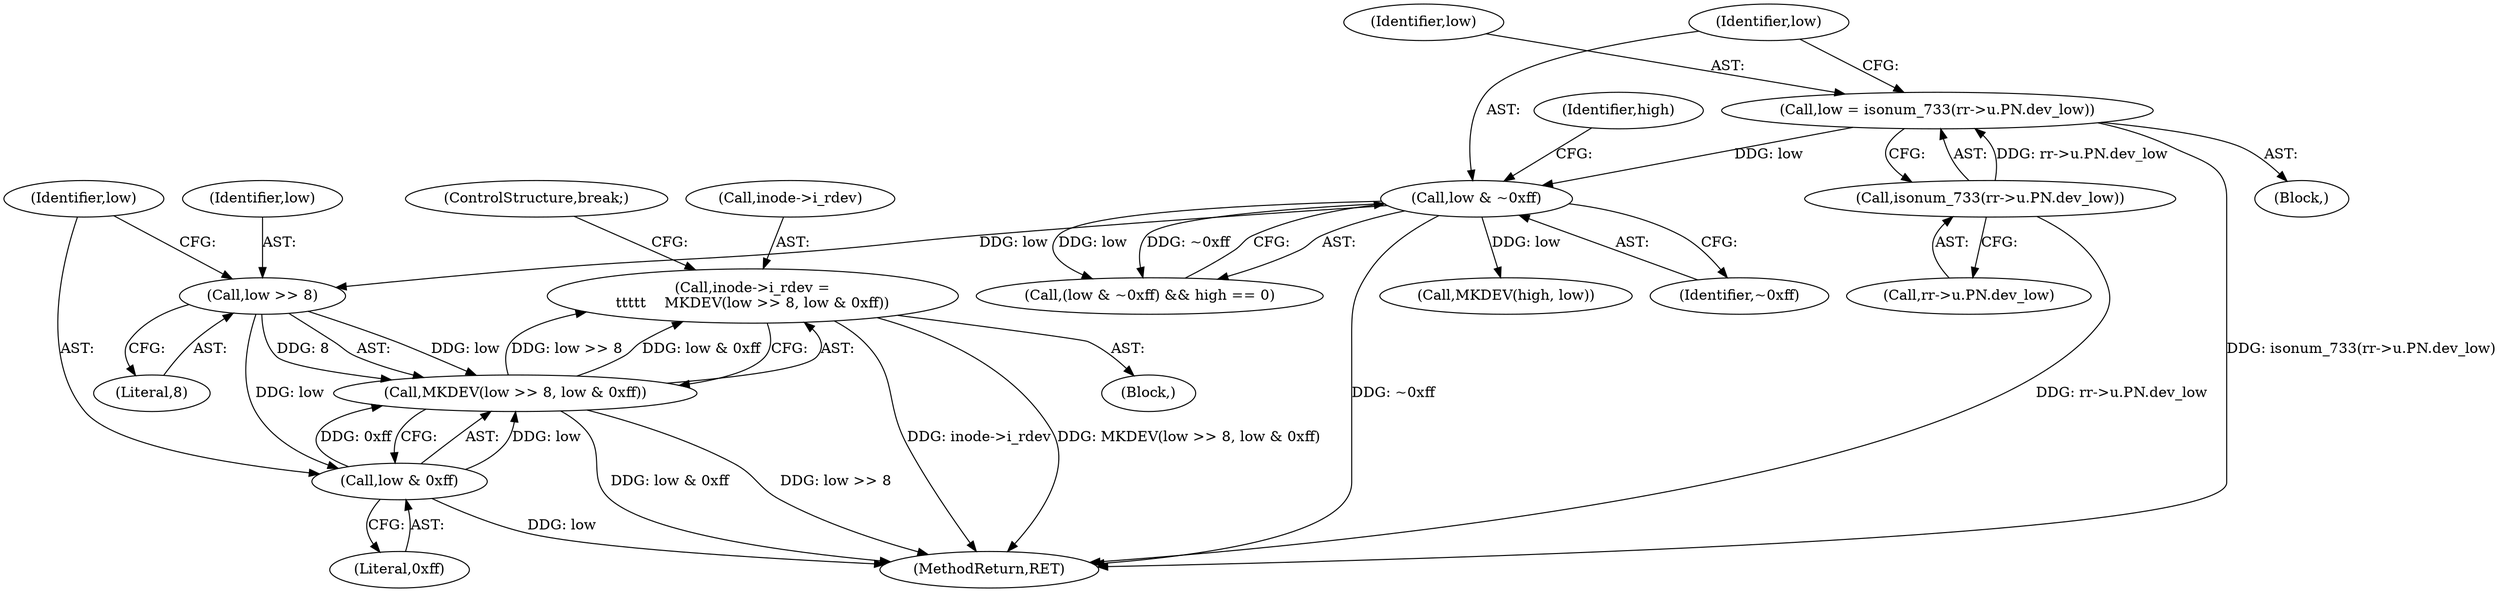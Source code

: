 digraph "0_linux_410dd3cf4c9b36f27ed4542ee18b1af5e68645a4_2@pointer" {
"1000413" [label="(Call,inode->i_rdev =\n\t\t\t\t\t    MKDEV(low >> 8, low & 0xff))"];
"1000417" [label="(Call,MKDEV(low >> 8, low & 0xff))"];
"1000418" [label="(Call,low >> 8)"];
"1000406" [label="(Call,low & ~0xff)"];
"1000394" [label="(Call,low = isonum_733(rr->u.PN.dev_low))"];
"1000396" [label="(Call,isonum_733(rr->u.PN.dev_low))"];
"1000421" [label="(Call,low & 0xff)"];
"1000395" [label="(Identifier,low)"];
"1001007" [label="(MethodReturn,RET)"];
"1000420" [label="(Literal,8)"];
"1000418" [label="(Call,low >> 8)"];
"1000412" [label="(Block,)"];
"1000413" [label="(Call,inode->i_rdev =\n\t\t\t\t\t    MKDEV(low >> 8, low & 0xff))"];
"1000396" [label="(Call,isonum_733(rr->u.PN.dev_low))"];
"1000394" [label="(Call,low = isonum_733(rr->u.PN.dev_low))"];
"1000381" [label="(Block,)"];
"1000397" [label="(Call,rr->u.PN.dev_low)"];
"1000406" [label="(Call,low & ~0xff)"];
"1000430" [label="(Call,MKDEV(high, low))"];
"1000408" [label="(Identifier,~0xff)"];
"1000405" [label="(Call,(low & ~0xff) && high == 0)"];
"1000417" [label="(Call,MKDEV(low >> 8, low & 0xff))"];
"1000419" [label="(Identifier,low)"];
"1000433" [label="(ControlStructure,break;)"];
"1000422" [label="(Identifier,low)"];
"1000407" [label="(Identifier,low)"];
"1000423" [label="(Literal,0xff)"];
"1000421" [label="(Call,low & 0xff)"];
"1000410" [label="(Identifier,high)"];
"1000414" [label="(Call,inode->i_rdev)"];
"1000413" -> "1000412"  [label="AST: "];
"1000413" -> "1000417"  [label="CFG: "];
"1000414" -> "1000413"  [label="AST: "];
"1000417" -> "1000413"  [label="AST: "];
"1000433" -> "1000413"  [label="CFG: "];
"1000413" -> "1001007"  [label="DDG: inode->i_rdev"];
"1000413" -> "1001007"  [label="DDG: MKDEV(low >> 8, low & 0xff)"];
"1000417" -> "1000413"  [label="DDG: low >> 8"];
"1000417" -> "1000413"  [label="DDG: low & 0xff"];
"1000417" -> "1000421"  [label="CFG: "];
"1000418" -> "1000417"  [label="AST: "];
"1000421" -> "1000417"  [label="AST: "];
"1000417" -> "1001007"  [label="DDG: low >> 8"];
"1000417" -> "1001007"  [label="DDG: low & 0xff"];
"1000418" -> "1000417"  [label="DDG: low"];
"1000418" -> "1000417"  [label="DDG: 8"];
"1000421" -> "1000417"  [label="DDG: low"];
"1000421" -> "1000417"  [label="DDG: 0xff"];
"1000418" -> "1000420"  [label="CFG: "];
"1000419" -> "1000418"  [label="AST: "];
"1000420" -> "1000418"  [label="AST: "];
"1000422" -> "1000418"  [label="CFG: "];
"1000406" -> "1000418"  [label="DDG: low"];
"1000418" -> "1000421"  [label="DDG: low"];
"1000406" -> "1000405"  [label="AST: "];
"1000406" -> "1000408"  [label="CFG: "];
"1000407" -> "1000406"  [label="AST: "];
"1000408" -> "1000406"  [label="AST: "];
"1000410" -> "1000406"  [label="CFG: "];
"1000405" -> "1000406"  [label="CFG: "];
"1000406" -> "1001007"  [label="DDG: ~0xff"];
"1000406" -> "1000405"  [label="DDG: low"];
"1000406" -> "1000405"  [label="DDG: ~0xff"];
"1000394" -> "1000406"  [label="DDG: low"];
"1000406" -> "1000430"  [label="DDG: low"];
"1000394" -> "1000381"  [label="AST: "];
"1000394" -> "1000396"  [label="CFG: "];
"1000395" -> "1000394"  [label="AST: "];
"1000396" -> "1000394"  [label="AST: "];
"1000407" -> "1000394"  [label="CFG: "];
"1000394" -> "1001007"  [label="DDG: isonum_733(rr->u.PN.dev_low)"];
"1000396" -> "1000394"  [label="DDG: rr->u.PN.dev_low"];
"1000396" -> "1000397"  [label="CFG: "];
"1000397" -> "1000396"  [label="AST: "];
"1000396" -> "1001007"  [label="DDG: rr->u.PN.dev_low"];
"1000421" -> "1000423"  [label="CFG: "];
"1000422" -> "1000421"  [label="AST: "];
"1000423" -> "1000421"  [label="AST: "];
"1000421" -> "1001007"  [label="DDG: low"];
}
